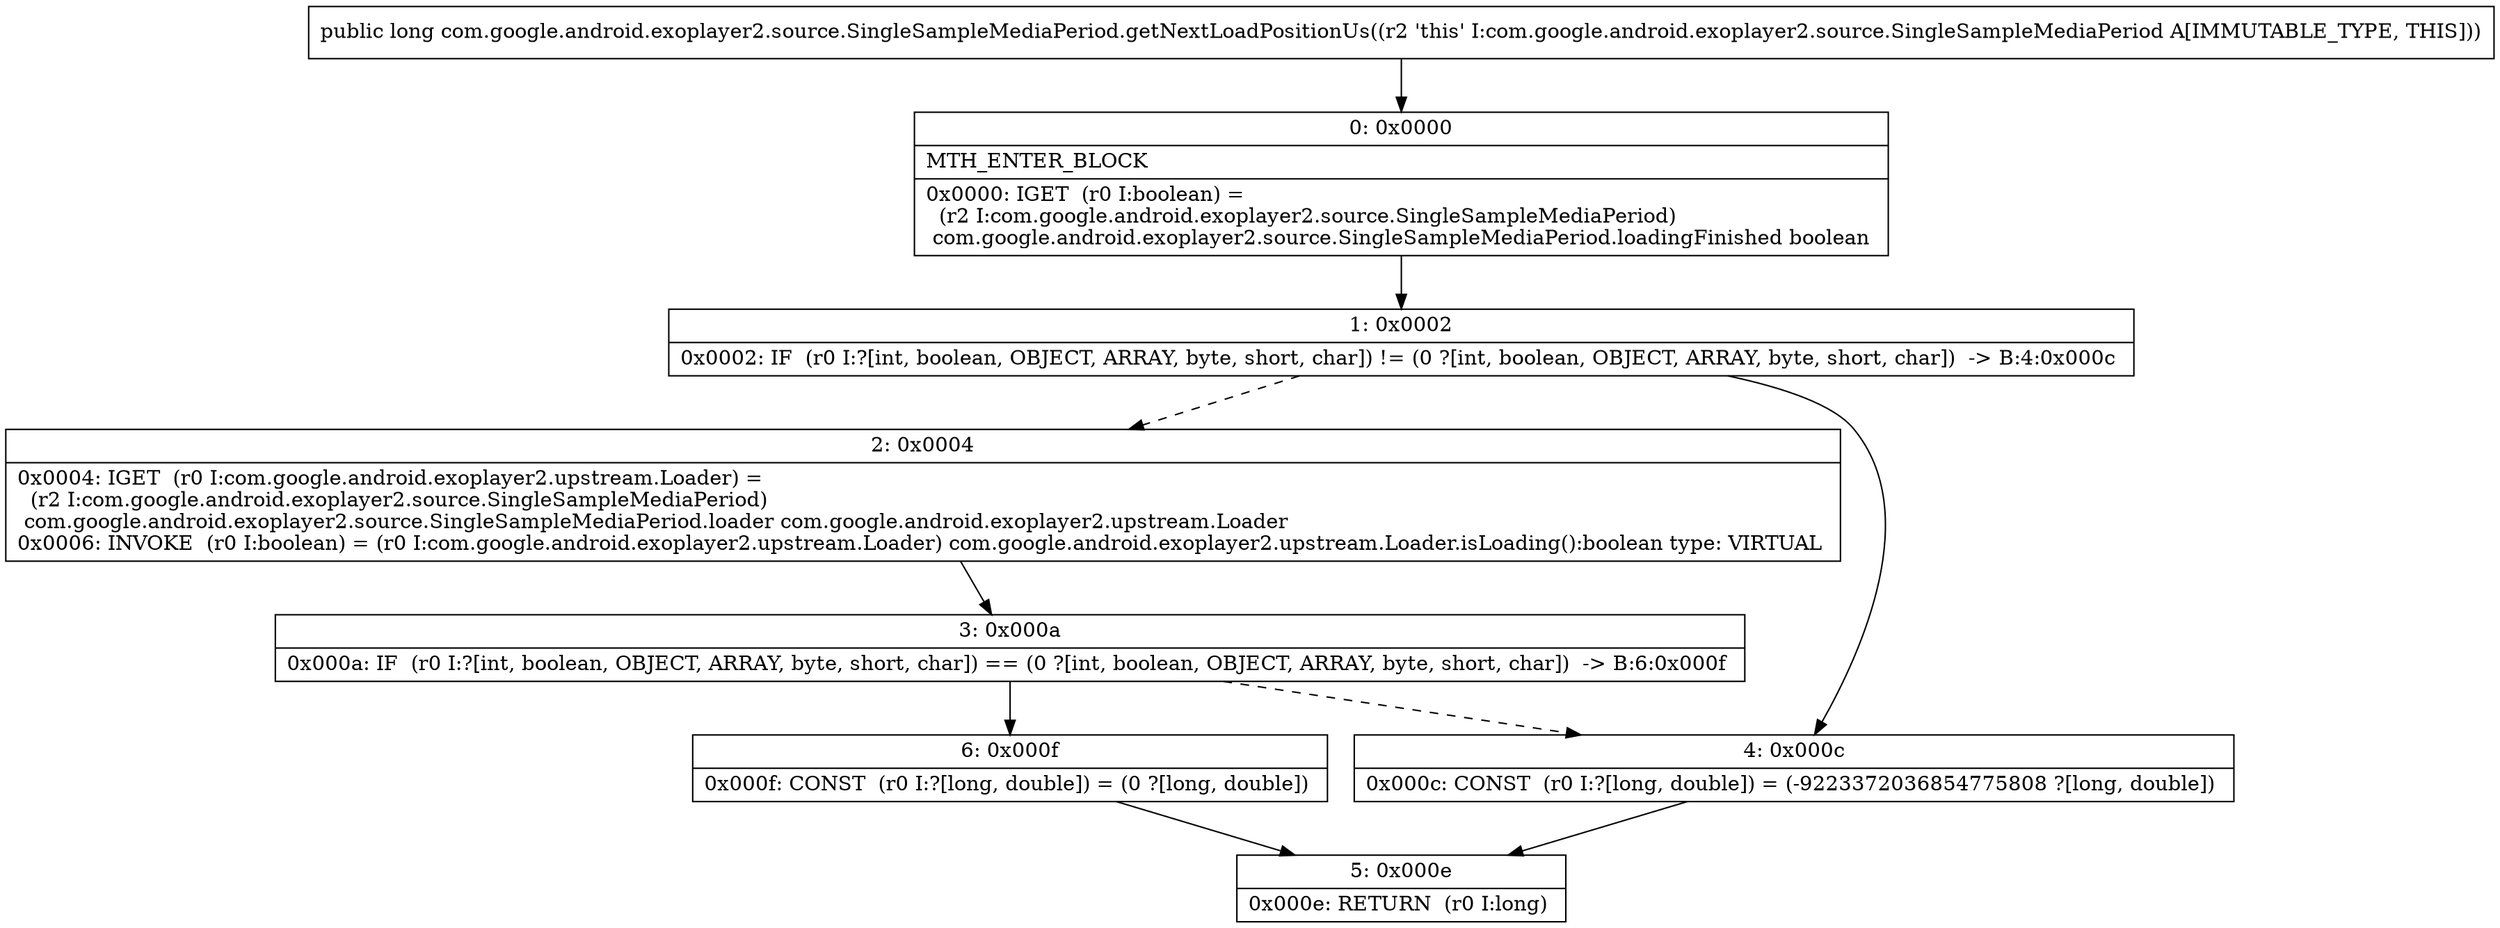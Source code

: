 digraph "CFG forcom.google.android.exoplayer2.source.SingleSampleMediaPeriod.getNextLoadPositionUs()J" {
Node_0 [shape=record,label="{0\:\ 0x0000|MTH_ENTER_BLOCK\l|0x0000: IGET  (r0 I:boolean) = \l  (r2 I:com.google.android.exoplayer2.source.SingleSampleMediaPeriod)\l com.google.android.exoplayer2.source.SingleSampleMediaPeriod.loadingFinished boolean \l}"];
Node_1 [shape=record,label="{1\:\ 0x0002|0x0002: IF  (r0 I:?[int, boolean, OBJECT, ARRAY, byte, short, char]) != (0 ?[int, boolean, OBJECT, ARRAY, byte, short, char])  \-\> B:4:0x000c \l}"];
Node_2 [shape=record,label="{2\:\ 0x0004|0x0004: IGET  (r0 I:com.google.android.exoplayer2.upstream.Loader) = \l  (r2 I:com.google.android.exoplayer2.source.SingleSampleMediaPeriod)\l com.google.android.exoplayer2.source.SingleSampleMediaPeriod.loader com.google.android.exoplayer2.upstream.Loader \l0x0006: INVOKE  (r0 I:boolean) = (r0 I:com.google.android.exoplayer2.upstream.Loader) com.google.android.exoplayer2.upstream.Loader.isLoading():boolean type: VIRTUAL \l}"];
Node_3 [shape=record,label="{3\:\ 0x000a|0x000a: IF  (r0 I:?[int, boolean, OBJECT, ARRAY, byte, short, char]) == (0 ?[int, boolean, OBJECT, ARRAY, byte, short, char])  \-\> B:6:0x000f \l}"];
Node_4 [shape=record,label="{4\:\ 0x000c|0x000c: CONST  (r0 I:?[long, double]) = (\-9223372036854775808 ?[long, double]) \l}"];
Node_5 [shape=record,label="{5\:\ 0x000e|0x000e: RETURN  (r0 I:long) \l}"];
Node_6 [shape=record,label="{6\:\ 0x000f|0x000f: CONST  (r0 I:?[long, double]) = (0 ?[long, double]) \l}"];
MethodNode[shape=record,label="{public long com.google.android.exoplayer2.source.SingleSampleMediaPeriod.getNextLoadPositionUs((r2 'this' I:com.google.android.exoplayer2.source.SingleSampleMediaPeriod A[IMMUTABLE_TYPE, THIS])) }"];
MethodNode -> Node_0;
Node_0 -> Node_1;
Node_1 -> Node_2[style=dashed];
Node_1 -> Node_4;
Node_2 -> Node_3;
Node_3 -> Node_4[style=dashed];
Node_3 -> Node_6;
Node_4 -> Node_5;
Node_6 -> Node_5;
}

